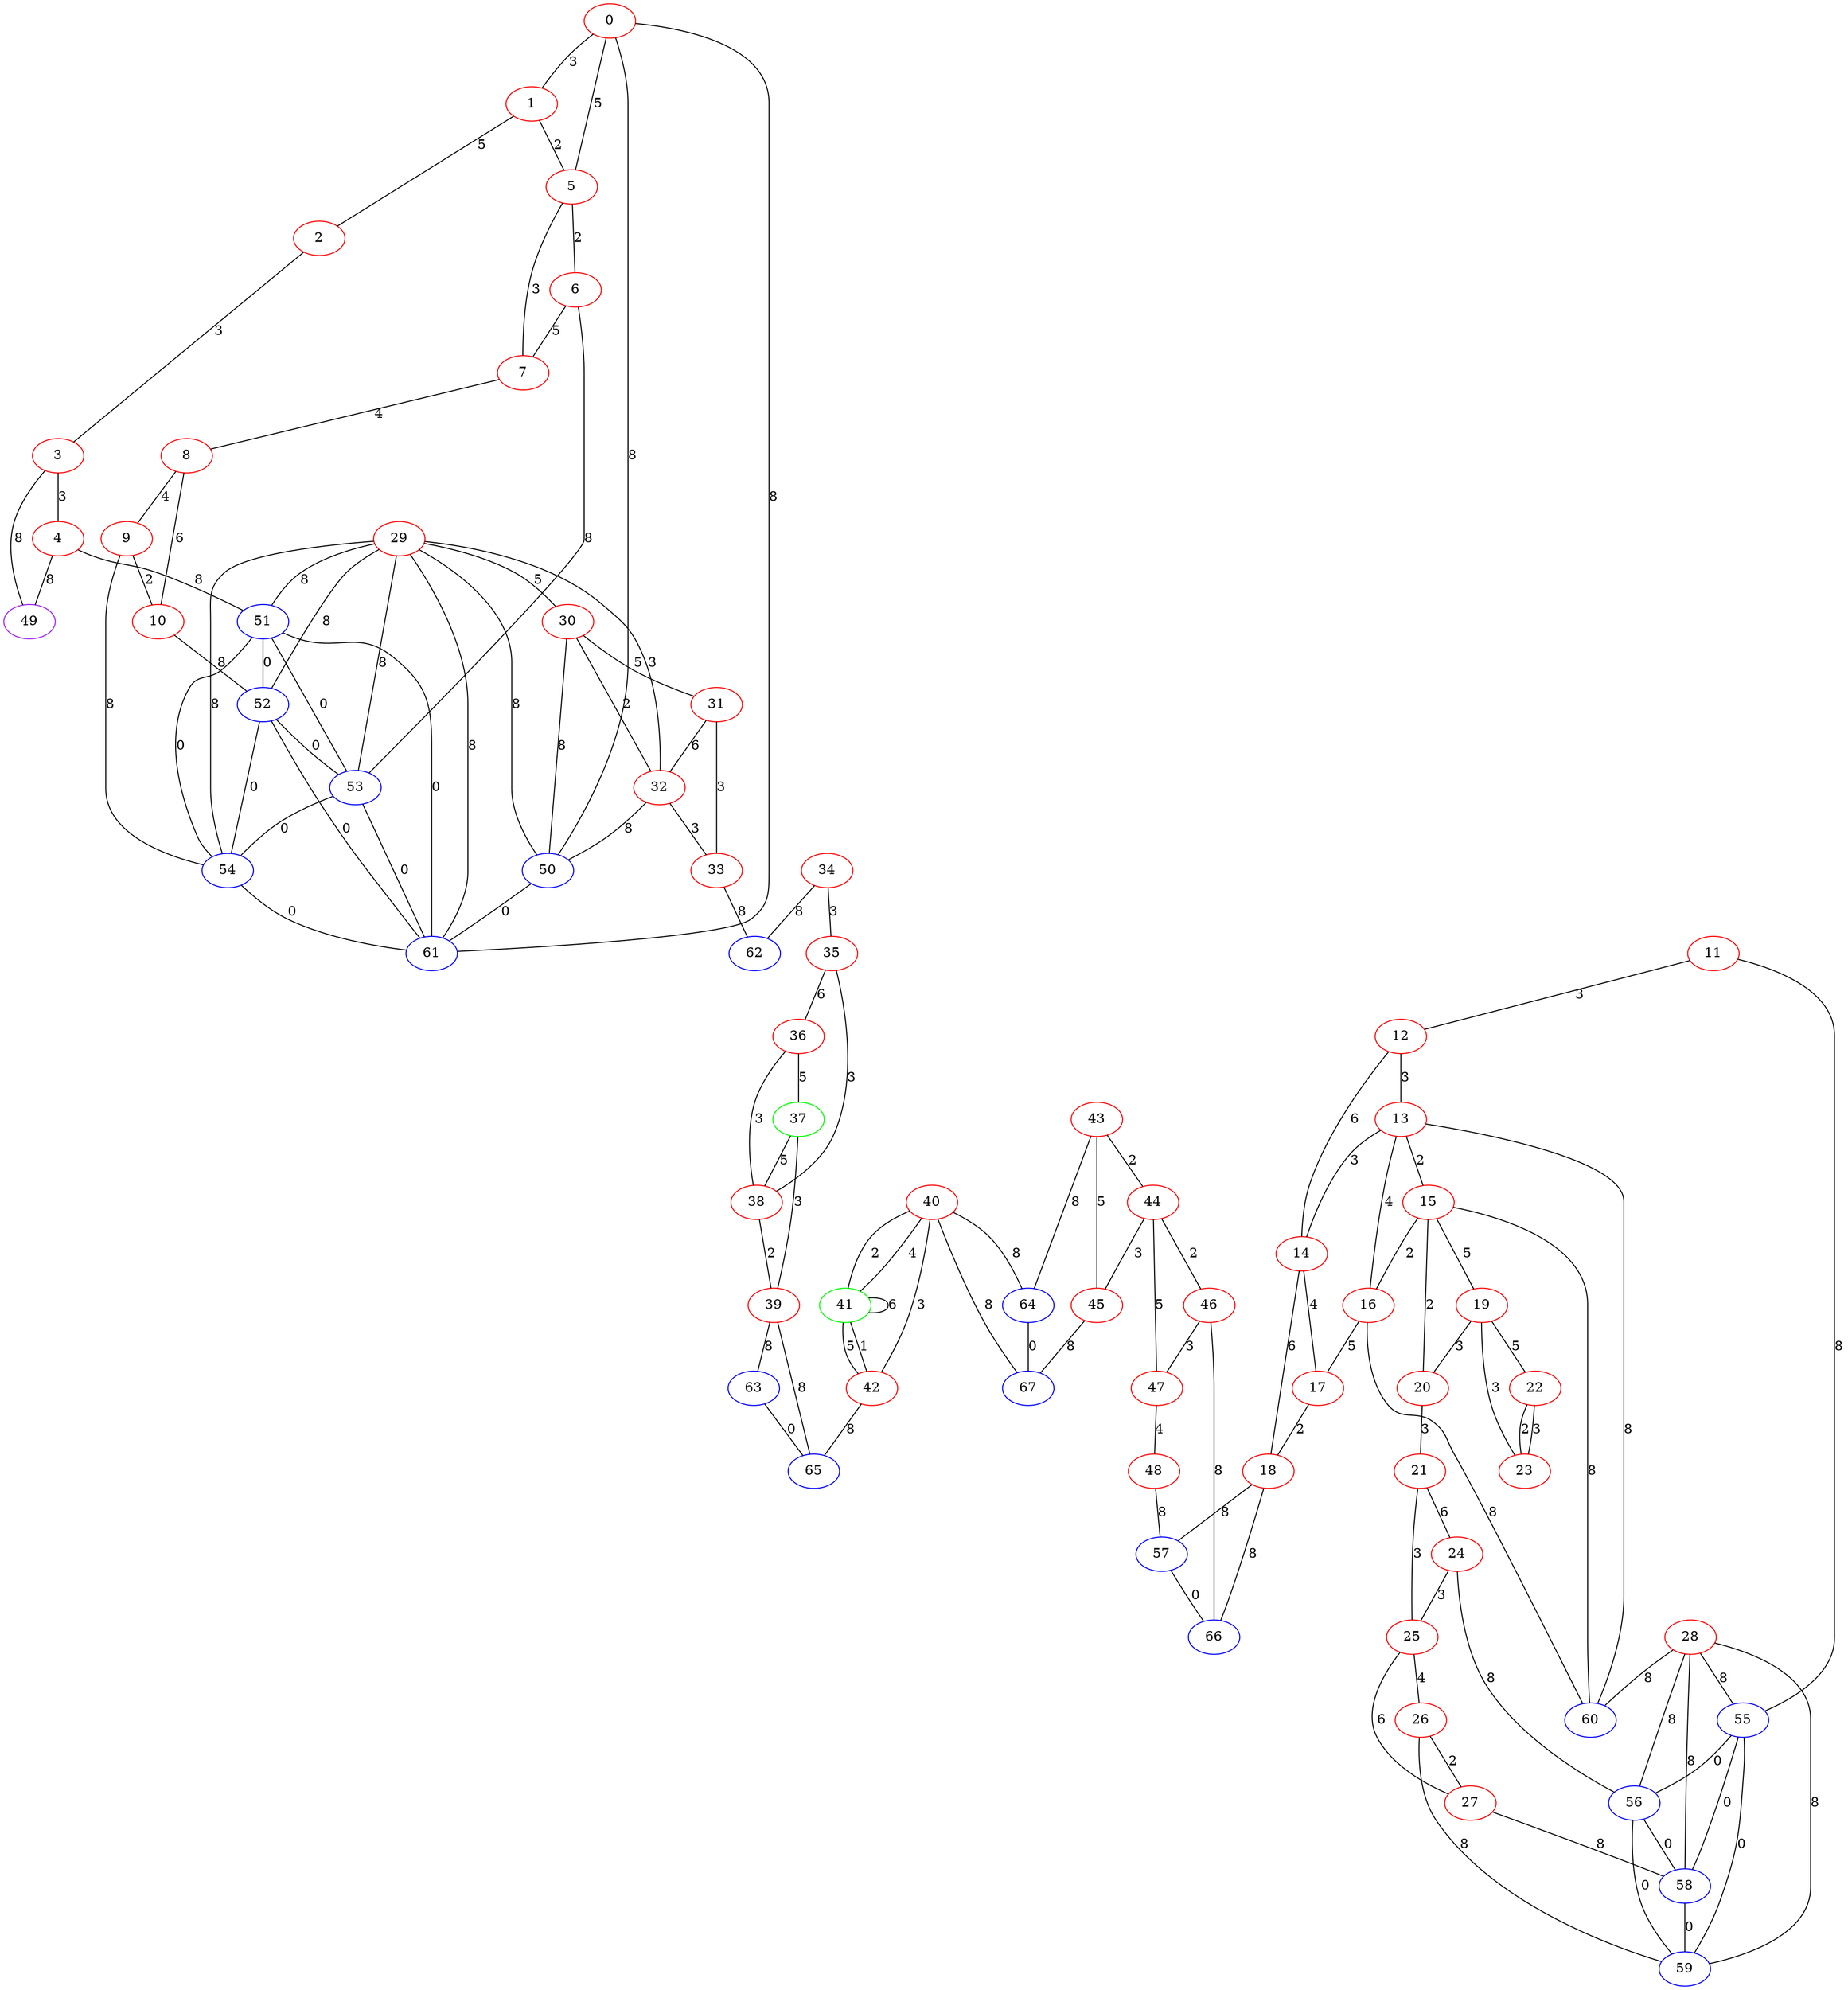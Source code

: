 graph "" {
0 [color=red, weight=1];
1 [color=red, weight=1];
2 [color=red, weight=1];
3 [color=red, weight=1];
4 [color=red, weight=1];
5 [color=red, weight=1];
6 [color=red, weight=1];
7 [color=red, weight=1];
8 [color=red, weight=1];
9 [color=red, weight=1];
10 [color=red, weight=1];
11 [color=red, weight=1];
12 [color=red, weight=1];
13 [color=red, weight=1];
14 [color=red, weight=1];
15 [color=red, weight=1];
16 [color=red, weight=1];
17 [color=red, weight=1];
18 [color=red, weight=1];
19 [color=red, weight=1];
20 [color=red, weight=1];
21 [color=red, weight=1];
22 [color=red, weight=1];
23 [color=red, weight=1];
24 [color=red, weight=1];
25 [color=red, weight=1];
26 [color=red, weight=1];
27 [color=red, weight=1];
28 [color=red, weight=1];
29 [color=red, weight=1];
30 [color=red, weight=1];
31 [color=red, weight=1];
32 [color=red, weight=1];
33 [color=red, weight=1];
34 [color=red, weight=1];
35 [color=red, weight=1];
36 [color=red, weight=1];
37 [color=green, weight=2];
38 [color=red, weight=1];
39 [color=red, weight=1];
40 [color=red, weight=1];
41 [color=green, weight=2];
42 [color=red, weight=1];
43 [color=red, weight=1];
44 [color=red, weight=1];
45 [color=red, weight=1];
46 [color=red, weight=1];
47 [color=red, weight=1];
48 [color=red, weight=1];
49 [color=purple, weight=4];
50 [color=blue, weight=3];
51 [color=blue, weight=3];
52 [color=blue, weight=3];
53 [color=blue, weight=3];
54 [color=blue, weight=3];
55 [color=blue, weight=3];
56 [color=blue, weight=3];
57 [color=blue, weight=3];
58 [color=blue, weight=3];
59 [color=blue, weight=3];
60 [color=blue, weight=3];
61 [color=blue, weight=3];
62 [color=blue, weight=3];
63 [color=blue, weight=3];
64 [color=blue, weight=3];
65 [color=blue, weight=3];
66 [color=blue, weight=3];
67 [color=blue, weight=3];
0 -- 1  [key=0, label=3];
0 -- 50  [key=0, label=8];
0 -- 5  [key=0, label=5];
0 -- 61  [key=0, label=8];
1 -- 2  [key=0, label=5];
1 -- 5  [key=0, label=2];
2 -- 3  [key=0, label=3];
3 -- 49  [key=0, label=8];
3 -- 4  [key=0, label=3];
4 -- 51  [key=0, label=8];
4 -- 49  [key=0, label=8];
5 -- 6  [key=0, label=2];
5 -- 7  [key=0, label=3];
6 -- 53  [key=0, label=8];
6 -- 7  [key=0, label=5];
7 -- 8  [key=0, label=4];
8 -- 9  [key=0, label=4];
8 -- 10  [key=0, label=6];
9 -- 10  [key=0, label=2];
9 -- 54  [key=0, label=8];
10 -- 52  [key=0, label=8];
11 -- 12  [key=0, label=3];
11 -- 55  [key=0, label=8];
12 -- 13  [key=0, label=3];
12 -- 14  [key=0, label=6];
13 -- 16  [key=0, label=4];
13 -- 60  [key=0, label=8];
13 -- 14  [key=0, label=3];
13 -- 15  [key=0, label=2];
14 -- 17  [key=0, label=4];
14 -- 18  [key=0, label=6];
15 -- 16  [key=0, label=2];
15 -- 60  [key=0, label=8];
15 -- 19  [key=0, label=5];
15 -- 20  [key=0, label=2];
16 -- 17  [key=0, label=5];
16 -- 60  [key=0, label=8];
17 -- 18  [key=0, label=2];
18 -- 66  [key=0, label=8];
18 -- 57  [key=0, label=8];
19 -- 23  [key=0, label=3];
19 -- 20  [key=0, label=3];
19 -- 22  [key=0, label=5];
20 -- 21  [key=0, label=3];
21 -- 24  [key=0, label=6];
21 -- 25  [key=0, label=3];
22 -- 23  [key=0, label=3];
22 -- 23  [key=1, label=2];
24 -- 56  [key=0, label=8];
24 -- 25  [key=0, label=3];
25 -- 26  [key=0, label=4];
25 -- 27  [key=0, label=6];
26 -- 27  [key=0, label=2];
26 -- 59  [key=0, label=8];
27 -- 58  [key=0, label=8];
28 -- 56  [key=0, label=8];
28 -- 58  [key=0, label=8];
28 -- 59  [key=0, label=8];
28 -- 60  [key=0, label=8];
28 -- 55  [key=0, label=8];
29 -- 32  [key=0, label=3];
29 -- 50  [key=0, label=8];
29 -- 51  [key=0, label=8];
29 -- 52  [key=0, label=8];
29 -- 53  [key=0, label=8];
29 -- 54  [key=0, label=8];
29 -- 61  [key=0, label=8];
29 -- 30  [key=0, label=5];
30 -- 32  [key=0, label=2];
30 -- 50  [key=0, label=8];
30 -- 31  [key=0, label=5];
31 -- 32  [key=0, label=6];
31 -- 33  [key=0, label=3];
32 -- 33  [key=0, label=3];
32 -- 50  [key=0, label=8];
33 -- 62  [key=0, label=8];
34 -- 35  [key=0, label=3];
34 -- 62  [key=0, label=8];
35 -- 36  [key=0, label=6];
35 -- 38  [key=0, label=3];
36 -- 37  [key=0, label=5];
36 -- 38  [key=0, label=3];
37 -- 38  [key=0, label=5];
37 -- 39  [key=0, label=3];
38 -- 39  [key=0, label=2];
39 -- 65  [key=0, label=8];
39 -- 63  [key=0, label=8];
40 -- 64  [key=0, label=8];
40 -- 41  [key=0, label=2];
40 -- 41  [key=1, label=4];
40 -- 42  [key=0, label=3];
40 -- 67  [key=0, label=8];
41 -- 41  [key=0, label=6];
41 -- 42  [key=0, label=5];
41 -- 42  [key=1, label=1];
42 -- 65  [key=0, label=8];
43 -- 64  [key=0, label=8];
43 -- 44  [key=0, label=2];
43 -- 45  [key=0, label=5];
44 -- 45  [key=0, label=3];
44 -- 46  [key=0, label=2];
44 -- 47  [key=0, label=5];
45 -- 67  [key=0, label=8];
46 -- 66  [key=0, label=8];
46 -- 47  [key=0, label=3];
47 -- 48  [key=0, label=4];
48 -- 57  [key=0, label=8];
50 -- 61  [key=0, label=0];
51 -- 61  [key=0, label=0];
51 -- 52  [key=0, label=0];
51 -- 53  [key=0, label=0];
51 -- 54  [key=0, label=0];
52 -- 61  [key=0, label=0];
52 -- 53  [key=0, label=0];
52 -- 54  [key=0, label=0];
53 -- 61  [key=0, label=0];
53 -- 54  [key=0, label=0];
54 -- 61  [key=0, label=0];
55 -- 56  [key=0, label=0];
55 -- 59  [key=0, label=0];
55 -- 58  [key=0, label=0];
56 -- 58  [key=0, label=0];
56 -- 59  [key=0, label=0];
57 -- 66  [key=0, label=0];
58 -- 59  [key=0, label=0];
63 -- 65  [key=0, label=0];
64 -- 67  [key=0, label=0];
}

